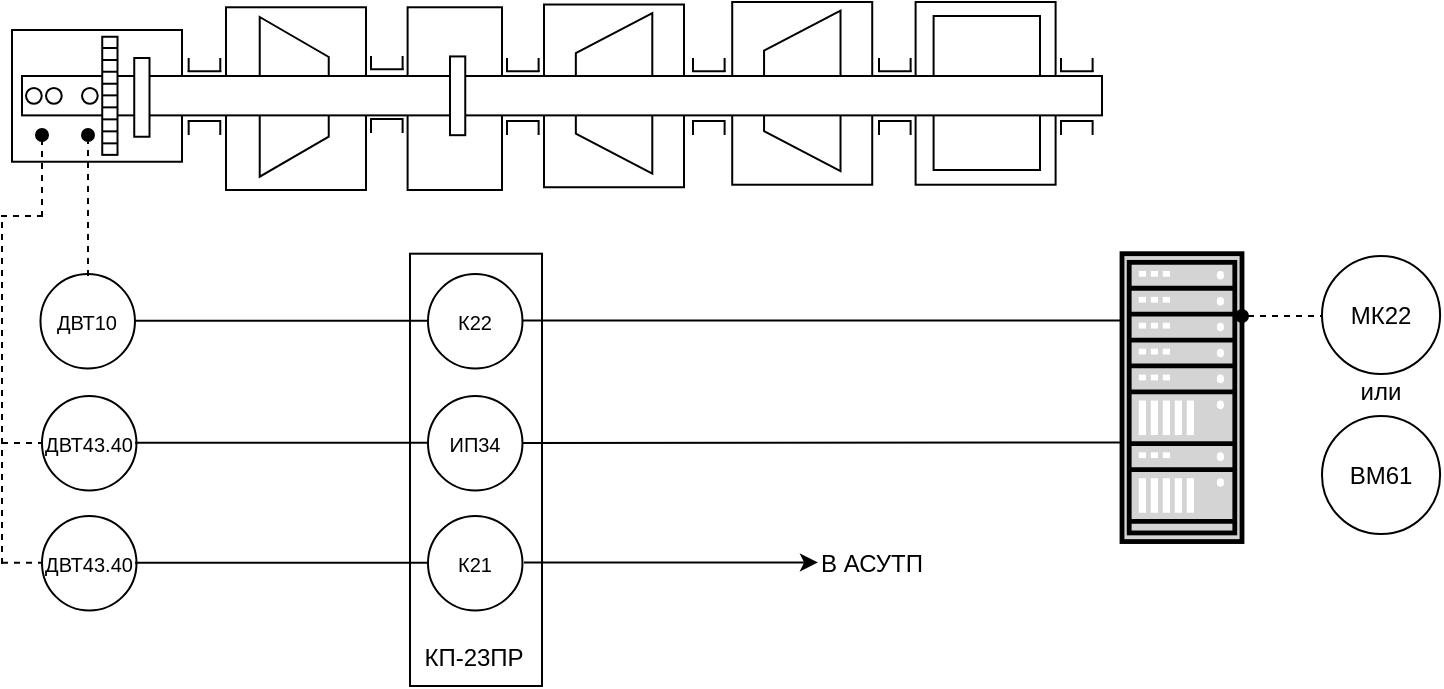 <mxfile version="14.5.1" type="device"><diagram id="3vm6Fwl3F358s-dc9z6i" name="Страница 1"><mxGraphModel dx="1408" dy="809" grid="1" gridSize="10" guides="1" tooltips="1" connect="1" arrows="1" fold="1" page="1" pageScale="1" pageWidth="1169" pageHeight="827" math="0" shadow="0"><root><mxCell id="0"/><mxCell id="1" parent="0"/><mxCell id="rhCYjNMu3a3OqRM7OVdl-18" value="Элементы турбины" parent="0"/><mxCell id="rhCYjNMu3a3OqRM7OVdl-70" value="" style="rounded=0;whiteSpace=wrap;html=1;" parent="rhCYjNMu3a3OqRM7OVdl-18" vertex="1"><mxGeometry x="301" y="234.26" width="70" height="91.36" as="geometry"/></mxCell><mxCell id="rhCYjNMu3a3OqRM7OVdl-38" value="" style="rounded=0;whiteSpace=wrap;html=1;" parent="rhCYjNMu3a3OqRM7OVdl-18" vertex="1"><mxGeometry x="142" y="235.64" width="70" height="91.36" as="geometry"/></mxCell><mxCell id="rhCYjNMu3a3OqRM7OVdl-19" value="" style="rounded=0;whiteSpace=wrap;html=1;" parent="rhCYjNMu3a3OqRM7OVdl-18" vertex="1"><mxGeometry x="35" y="247" width="85" height="65.87" as="geometry"/></mxCell><mxCell id="rhCYjNMu3a3OqRM7OVdl-35" value="" style="shape=trapezoid;perimeter=trapezoidPerimeter;whiteSpace=wrap;html=1;fixedSize=1;rotation=90;" parent="rhCYjNMu3a3OqRM7OVdl-18" vertex="1"><mxGeometry x="136.18" y="263.18" width="79.87" height="34.51" as="geometry"/></mxCell><mxCell id="rhCYjNMu3a3OqRM7OVdl-36" value="" style="shape=trapezoid;perimeter=trapezoidPerimeter;whiteSpace=wrap;html=1;fixedSize=1;rotation=270;" parent="rhCYjNMu3a3OqRM7OVdl-18" vertex="1"><mxGeometry x="295.89" y="259.57" width="80.29" height="38.23" as="geometry"/></mxCell><mxCell id="rhCYjNMu3a3OqRM7OVdl-48" value="" style="group" parent="rhCYjNMu3a3OqRM7OVdl-18" vertex="1" connectable="0"><mxGeometry x="122.834" y="292" width="16.5" height="7.5" as="geometry"/></mxCell><mxCell id="rhCYjNMu3a3OqRM7OVdl-49" value="" style="endArrow=none;html=1;" parent="rhCYjNMu3a3OqRM7OVdl-48" edge="1"><mxGeometry width="50" height="50" relative="1" as="geometry"><mxPoint y="0.5" as="sourcePoint"/><mxPoint x="16.5" y="0.5" as="targetPoint"/></mxGeometry></mxCell><mxCell id="rhCYjNMu3a3OqRM7OVdl-50" value="" style="endArrow=none;html=1;" parent="rhCYjNMu3a3OqRM7OVdl-48" edge="1"><mxGeometry width="50" height="50" relative="1" as="geometry"><mxPoint x="0.5" y="7.5" as="sourcePoint"/><mxPoint x="0.5" y="0.5" as="targetPoint"/></mxGeometry></mxCell><mxCell id="rhCYjNMu3a3OqRM7OVdl-51" value="" style="endArrow=none;html=1;" parent="rhCYjNMu3a3OqRM7OVdl-48" edge="1"><mxGeometry width="50" height="50" relative="1" as="geometry"><mxPoint x="16.3" y="7.5" as="sourcePoint"/><mxPoint x="16.3" as="targetPoint"/></mxGeometry></mxCell><mxCell id="rhCYjNMu3a3OqRM7OVdl-52" value="" style="group" parent="rhCYjNMu3a3OqRM7OVdl-18" vertex="1" connectable="0"><mxGeometry x="122.834" y="261" width="16.8" height="7" as="geometry"/></mxCell><mxCell id="rhCYjNMu3a3OqRM7OVdl-45" value="" style="endArrow=none;html=1;" parent="rhCYjNMu3a3OqRM7OVdl-52" edge="1"><mxGeometry x="-0.5" y="6.5" width="50" height="50" as="geometry"><mxPoint y="6.6" as="sourcePoint"/><mxPoint x="16.8" y="6.6" as="targetPoint"/></mxGeometry></mxCell><mxCell id="rhCYjNMu3a3OqRM7OVdl-46" value="" style="endArrow=none;html=1;" parent="rhCYjNMu3a3OqRM7OVdl-52" edge="1"><mxGeometry y="-0.5" width="50" height="50" as="geometry"><mxPoint x="0.5" y="7" as="sourcePoint"/><mxPoint x="0.5" as="targetPoint"/></mxGeometry></mxCell><mxCell id="rhCYjNMu3a3OqRM7OVdl-47" value="" style="endArrow=none;html=1;" parent="rhCYjNMu3a3OqRM7OVdl-52" edge="1"><mxGeometry y="-0.5" width="50" height="50" as="geometry"><mxPoint x="16.3" y="7" as="sourcePoint"/><mxPoint x="16.3" as="targetPoint"/></mxGeometry></mxCell><mxCell id="rhCYjNMu3a3OqRM7OVdl-53" value="" style="group" parent="rhCYjNMu3a3OqRM7OVdl-18" vertex="1" connectable="0"><mxGeometry x="214.004" y="291" width="16.5" height="7.5" as="geometry"/></mxCell><mxCell id="rhCYjNMu3a3OqRM7OVdl-54" value="" style="endArrow=none;html=1;" parent="rhCYjNMu3a3OqRM7OVdl-53" edge="1"><mxGeometry width="50" height="50" relative="1" as="geometry"><mxPoint y="0.5" as="sourcePoint"/><mxPoint x="16.5" y="0.5" as="targetPoint"/></mxGeometry></mxCell><mxCell id="rhCYjNMu3a3OqRM7OVdl-55" value="" style="endArrow=none;html=1;" parent="rhCYjNMu3a3OqRM7OVdl-53" edge="1"><mxGeometry width="50" height="50" relative="1" as="geometry"><mxPoint x="0.5" y="7.5" as="sourcePoint"/><mxPoint x="0.5" y="0.5" as="targetPoint"/></mxGeometry></mxCell><mxCell id="rhCYjNMu3a3OqRM7OVdl-56" value="" style="endArrow=none;html=1;" parent="rhCYjNMu3a3OqRM7OVdl-53" edge="1"><mxGeometry width="50" height="50" relative="1" as="geometry"><mxPoint x="16.3" y="7.5" as="sourcePoint"/><mxPoint x="16.3" as="targetPoint"/></mxGeometry></mxCell><mxCell id="rhCYjNMu3a3OqRM7OVdl-57" value="" style="group" parent="rhCYjNMu3a3OqRM7OVdl-18" vertex="1" connectable="0"><mxGeometry x="214.004" y="260" width="16.8" height="7" as="geometry"/></mxCell><mxCell id="rhCYjNMu3a3OqRM7OVdl-58" value="" style="endArrow=none;html=1;" parent="rhCYjNMu3a3OqRM7OVdl-57" edge="1"><mxGeometry x="-0.5" y="6.5" width="50" height="50" as="geometry"><mxPoint y="6.6" as="sourcePoint"/><mxPoint x="16.8" y="6.6" as="targetPoint"/></mxGeometry></mxCell><mxCell id="rhCYjNMu3a3OqRM7OVdl-59" value="" style="endArrow=none;html=1;" parent="rhCYjNMu3a3OqRM7OVdl-57" edge="1"><mxGeometry y="-0.5" width="50" height="50" as="geometry"><mxPoint x="0.5" y="7" as="sourcePoint"/><mxPoint x="0.5" as="targetPoint"/></mxGeometry></mxCell><mxCell id="rhCYjNMu3a3OqRM7OVdl-60" value="" style="endArrow=none;html=1;" parent="rhCYjNMu3a3OqRM7OVdl-57" edge="1"><mxGeometry y="-0.5" width="50" height="50" as="geometry"><mxPoint x="16.3" y="7" as="sourcePoint"/><mxPoint x="16.3" as="targetPoint"/></mxGeometry></mxCell><mxCell id="rhCYjNMu3a3OqRM7OVdl-61" value="" style="rounded=0;whiteSpace=wrap;html=1;" parent="rhCYjNMu3a3OqRM7OVdl-18" vertex="1"><mxGeometry x="232.8" y="235.64" width="47.2" height="91.36" as="geometry"/></mxCell><mxCell id="rhCYjNMu3a3OqRM7OVdl-62" value="" style="group" parent="rhCYjNMu3a3OqRM7OVdl-18" vertex="1" connectable="0"><mxGeometry x="282.004" y="292" width="16.5" height="7.5" as="geometry"/></mxCell><mxCell id="rhCYjNMu3a3OqRM7OVdl-63" value="" style="endArrow=none;html=1;" parent="rhCYjNMu3a3OqRM7OVdl-62" edge="1"><mxGeometry width="50" height="50" relative="1" as="geometry"><mxPoint y="0.5" as="sourcePoint"/><mxPoint x="16.5" y="0.5" as="targetPoint"/></mxGeometry></mxCell><mxCell id="rhCYjNMu3a3OqRM7OVdl-64" value="" style="endArrow=none;html=1;" parent="rhCYjNMu3a3OqRM7OVdl-62" edge="1"><mxGeometry width="50" height="50" relative="1" as="geometry"><mxPoint x="0.5" y="7.5" as="sourcePoint"/><mxPoint x="0.5" y="0.5" as="targetPoint"/></mxGeometry></mxCell><mxCell id="rhCYjNMu3a3OqRM7OVdl-65" value="" style="endArrow=none;html=1;" parent="rhCYjNMu3a3OqRM7OVdl-62" edge="1"><mxGeometry width="50" height="50" relative="1" as="geometry"><mxPoint x="16.3" y="7.5" as="sourcePoint"/><mxPoint x="16.3" as="targetPoint"/></mxGeometry></mxCell><mxCell id="rhCYjNMu3a3OqRM7OVdl-66" value="" style="group" parent="rhCYjNMu3a3OqRM7OVdl-18" vertex="1" connectable="0"><mxGeometry x="282.004" y="261" width="16.8" height="7" as="geometry"/></mxCell><mxCell id="rhCYjNMu3a3OqRM7OVdl-67" value="" style="endArrow=none;html=1;" parent="rhCYjNMu3a3OqRM7OVdl-66" edge="1"><mxGeometry x="-0.5" y="6.5" width="50" height="50" as="geometry"><mxPoint y="6.6" as="sourcePoint"/><mxPoint x="16.8" y="6.6" as="targetPoint"/></mxGeometry></mxCell><mxCell id="rhCYjNMu3a3OqRM7OVdl-68" value="" style="endArrow=none;html=1;" parent="rhCYjNMu3a3OqRM7OVdl-66" edge="1"><mxGeometry y="-0.5" width="50" height="50" as="geometry"><mxPoint x="0.5" y="7" as="sourcePoint"/><mxPoint x="0.5" as="targetPoint"/></mxGeometry></mxCell><mxCell id="rhCYjNMu3a3OqRM7OVdl-69" value="" style="endArrow=none;html=1;" parent="rhCYjNMu3a3OqRM7OVdl-66" edge="1"><mxGeometry y="-0.5" width="50" height="50" as="geometry"><mxPoint x="16.3" y="7" as="sourcePoint"/><mxPoint x="16.3" as="targetPoint"/></mxGeometry></mxCell><mxCell id="rhCYjNMu3a3OqRM7OVdl-72" value="" style="group" parent="rhCYjNMu3a3OqRM7OVdl-18" vertex="1" connectable="0"><mxGeometry x="375.004" y="292" width="16.5" height="7.5" as="geometry"/></mxCell><mxCell id="rhCYjNMu3a3OqRM7OVdl-73" value="" style="endArrow=none;html=1;" parent="rhCYjNMu3a3OqRM7OVdl-72" edge="1"><mxGeometry width="50" height="50" relative="1" as="geometry"><mxPoint y="0.5" as="sourcePoint"/><mxPoint x="16.5" y="0.5" as="targetPoint"/></mxGeometry></mxCell><mxCell id="rhCYjNMu3a3OqRM7OVdl-74" value="" style="endArrow=none;html=1;" parent="rhCYjNMu3a3OqRM7OVdl-72" edge="1"><mxGeometry width="50" height="50" relative="1" as="geometry"><mxPoint x="0.5" y="7.5" as="sourcePoint"/><mxPoint x="0.5" y="0.5" as="targetPoint"/></mxGeometry></mxCell><mxCell id="rhCYjNMu3a3OqRM7OVdl-75" value="" style="endArrow=none;html=1;" parent="rhCYjNMu3a3OqRM7OVdl-72" edge="1"><mxGeometry width="50" height="50" relative="1" as="geometry"><mxPoint x="16.3" y="7.5" as="sourcePoint"/><mxPoint x="16.3" as="targetPoint"/></mxGeometry></mxCell><mxCell id="rhCYjNMu3a3OqRM7OVdl-76" value="" style="group" parent="rhCYjNMu3a3OqRM7OVdl-18" vertex="1" connectable="0"><mxGeometry x="375.004" y="261" width="16.8" height="7" as="geometry"/></mxCell><mxCell id="rhCYjNMu3a3OqRM7OVdl-77" value="" style="endArrow=none;html=1;" parent="rhCYjNMu3a3OqRM7OVdl-76" edge="1"><mxGeometry x="-0.5" y="6.5" width="50" height="50" as="geometry"><mxPoint y="6.6" as="sourcePoint"/><mxPoint x="16.8" y="6.6" as="targetPoint"/></mxGeometry></mxCell><mxCell id="rhCYjNMu3a3OqRM7OVdl-78" value="" style="endArrow=none;html=1;" parent="rhCYjNMu3a3OqRM7OVdl-76" edge="1"><mxGeometry y="-0.5" width="50" height="50" as="geometry"><mxPoint x="0.5" y="7" as="sourcePoint"/><mxPoint x="0.5" as="targetPoint"/></mxGeometry></mxCell><mxCell id="rhCYjNMu3a3OqRM7OVdl-79" value="" style="endArrow=none;html=1;" parent="rhCYjNMu3a3OqRM7OVdl-76" edge="1"><mxGeometry y="-0.5" width="50" height="50" as="geometry"><mxPoint x="16.3" y="7" as="sourcePoint"/><mxPoint x="16.3" as="targetPoint"/></mxGeometry></mxCell><mxCell id="rhCYjNMu3a3OqRM7OVdl-80" value="" style="rounded=0;whiteSpace=wrap;html=1;" parent="rhCYjNMu3a3OqRM7OVdl-18" vertex="1"><mxGeometry x="395.11" y="233" width="70" height="91.36" as="geometry"/></mxCell><mxCell id="rhCYjNMu3a3OqRM7OVdl-81" value="" style="shape=trapezoid;perimeter=trapezoidPerimeter;whiteSpace=wrap;html=1;fixedSize=1;rotation=270;" parent="rhCYjNMu3a3OqRM7OVdl-18" vertex="1"><mxGeometry x="390" y="258.31" width="80.29" height="38.23" as="geometry"/></mxCell><mxCell id="rhCYjNMu3a3OqRM7OVdl-90" value="" style="group" parent="rhCYjNMu3a3OqRM7OVdl-18" vertex="1" connectable="0"><mxGeometry x="468.004" y="292" width="16.5" height="7.5" as="geometry"/></mxCell><mxCell id="rhCYjNMu3a3OqRM7OVdl-91" value="" style="endArrow=none;html=1;" parent="rhCYjNMu3a3OqRM7OVdl-90" edge="1"><mxGeometry width="50" height="50" relative="1" as="geometry"><mxPoint y="0.5" as="sourcePoint"/><mxPoint x="16.5" y="0.5" as="targetPoint"/></mxGeometry></mxCell><mxCell id="rhCYjNMu3a3OqRM7OVdl-92" value="" style="endArrow=none;html=1;" parent="rhCYjNMu3a3OqRM7OVdl-90" edge="1"><mxGeometry width="50" height="50" relative="1" as="geometry"><mxPoint x="0.5" y="7.5" as="sourcePoint"/><mxPoint x="0.5" y="0.5" as="targetPoint"/></mxGeometry></mxCell><mxCell id="rhCYjNMu3a3OqRM7OVdl-93" value="" style="endArrow=none;html=1;" parent="rhCYjNMu3a3OqRM7OVdl-90" edge="1"><mxGeometry width="50" height="50" relative="1" as="geometry"><mxPoint x="16.3" y="7.5" as="sourcePoint"/><mxPoint x="16.3" as="targetPoint"/></mxGeometry></mxCell><mxCell id="rhCYjNMu3a3OqRM7OVdl-94" value="" style="group" parent="rhCYjNMu3a3OqRM7OVdl-18" vertex="1" connectable="0"><mxGeometry x="468.004" y="261" width="16.8" height="7" as="geometry"/></mxCell><mxCell id="rhCYjNMu3a3OqRM7OVdl-95" value="" style="endArrow=none;html=1;" parent="rhCYjNMu3a3OqRM7OVdl-94" edge="1"><mxGeometry x="-0.5" y="6.5" width="50" height="50" as="geometry"><mxPoint y="6.6" as="sourcePoint"/><mxPoint x="16.8" y="6.6" as="targetPoint"/></mxGeometry></mxCell><mxCell id="rhCYjNMu3a3OqRM7OVdl-96" value="" style="endArrow=none;html=1;" parent="rhCYjNMu3a3OqRM7OVdl-94" edge="1"><mxGeometry y="-0.5" width="50" height="50" as="geometry"><mxPoint x="0.5" y="7" as="sourcePoint"/><mxPoint x="0.5" as="targetPoint"/></mxGeometry></mxCell><mxCell id="rhCYjNMu3a3OqRM7OVdl-97" value="" style="endArrow=none;html=1;" parent="rhCYjNMu3a3OqRM7OVdl-94" edge="1"><mxGeometry y="-0.5" width="50" height="50" as="geometry"><mxPoint x="16.3" y="7" as="sourcePoint"/><mxPoint x="16.3" as="targetPoint"/></mxGeometry></mxCell><mxCell id="rhCYjNMu3a3OqRM7OVdl-98" value="" style="rounded=0;whiteSpace=wrap;html=1;" parent="rhCYjNMu3a3OqRM7OVdl-18" vertex="1"><mxGeometry x="486.8" y="233" width="70" height="91.36" as="geometry"/></mxCell><mxCell id="rhCYjNMu3a3OqRM7OVdl-99" value="" style="rounded=0;whiteSpace=wrap;html=1;" parent="rhCYjNMu3a3OqRM7OVdl-18" vertex="1"><mxGeometry x="495.8" y="240" width="53.2" height="77" as="geometry"/></mxCell><mxCell id="rhCYjNMu3a3OqRM7OVdl-108" value="" style="group" parent="rhCYjNMu3a3OqRM7OVdl-18" vertex="1" connectable="0"><mxGeometry x="559.004" y="292" width="16.5" height="7.5" as="geometry"/></mxCell><mxCell id="rhCYjNMu3a3OqRM7OVdl-109" value="" style="endArrow=none;html=1;" parent="rhCYjNMu3a3OqRM7OVdl-108" edge="1"><mxGeometry width="50" height="50" relative="1" as="geometry"><mxPoint y="0.5" as="sourcePoint"/><mxPoint x="16.5" y="0.5" as="targetPoint"/></mxGeometry></mxCell><mxCell id="rhCYjNMu3a3OqRM7OVdl-110" value="" style="endArrow=none;html=1;" parent="rhCYjNMu3a3OqRM7OVdl-108" edge="1"><mxGeometry width="50" height="50" relative="1" as="geometry"><mxPoint x="0.5" y="7.5" as="sourcePoint"/><mxPoint x="0.5" y="0.5" as="targetPoint"/></mxGeometry></mxCell><mxCell id="rhCYjNMu3a3OqRM7OVdl-111" value="" style="endArrow=none;html=1;" parent="rhCYjNMu3a3OqRM7OVdl-108" edge="1"><mxGeometry width="50" height="50" relative="1" as="geometry"><mxPoint x="16.3" y="7.5" as="sourcePoint"/><mxPoint x="16.3" as="targetPoint"/></mxGeometry></mxCell><mxCell id="rhCYjNMu3a3OqRM7OVdl-112" value="" style="group" parent="rhCYjNMu3a3OqRM7OVdl-18" vertex="1" connectable="0"><mxGeometry x="559.004" y="261" width="16.8" height="7" as="geometry"/></mxCell><mxCell id="rhCYjNMu3a3OqRM7OVdl-113" value="" style="endArrow=none;html=1;" parent="rhCYjNMu3a3OqRM7OVdl-112" edge="1"><mxGeometry x="-0.5" y="6.5" width="50" height="50" as="geometry"><mxPoint y="6.6" as="sourcePoint"/><mxPoint x="16.8" y="6.6" as="targetPoint"/></mxGeometry></mxCell><mxCell id="rhCYjNMu3a3OqRM7OVdl-114" value="" style="endArrow=none;html=1;" parent="rhCYjNMu3a3OqRM7OVdl-112" edge="1"><mxGeometry y="-0.5" width="50" height="50" as="geometry"><mxPoint x="0.5" y="7" as="sourcePoint"/><mxPoint x="0.5" as="targetPoint"/></mxGeometry></mxCell><mxCell id="rhCYjNMu3a3OqRM7OVdl-115" value="" style="endArrow=none;html=1;" parent="rhCYjNMu3a3OqRM7OVdl-112" edge="1"><mxGeometry y="-0.5" width="50" height="50" as="geometry"><mxPoint x="16.3" y="7" as="sourcePoint"/><mxPoint x="16.3" as="targetPoint"/></mxGeometry></mxCell><mxCell id="rhCYjNMu3a3OqRM7OVdl-116" value="" style="endArrow=oval;html=1;endFill=1;dashed=1;" parent="rhCYjNMu3a3OqRM7OVdl-18" edge="1"><mxGeometry width="50" height="50" relative="1" as="geometry"><mxPoint x="50" y="340.5" as="sourcePoint"/><mxPoint x="50" y="299.5" as="targetPoint"/></mxGeometry></mxCell><mxCell id="rhCYjNMu3a3OqRM7OVdl-117" value="" style="endArrow=oval;html=1;endFill=1;dashed=1;" parent="rhCYjNMu3a3OqRM7OVdl-18" edge="1"><mxGeometry width="50" height="50" relative="1" as="geometry"><mxPoint x="73" y="370" as="sourcePoint"/><mxPoint x="73" y="299.5" as="targetPoint"/></mxGeometry></mxCell><mxCell id="rhCYjNMu3a3OqRM7OVdl-1" value="Вал турбоагрегата" parent="0"/><mxCell id="rhCYjNMu3a3OqRM7OVdl-2" value="" style="rounded=0;whiteSpace=wrap;html=1;" parent="rhCYjNMu3a3OqRM7OVdl-1" vertex="1"><mxGeometry x="40" y="270" width="540" height="19.69" as="geometry"/></mxCell><mxCell id="rhCYjNMu3a3OqRM7OVdl-4" value="Элементы на валу" parent="0"/><mxCell id="rhCYjNMu3a3OqRM7OVdl-5" value="" style="ellipse;whiteSpace=wrap;html=1;aspect=fixed;" parent="rhCYjNMu3a3OqRM7OVdl-4" vertex="1"><mxGeometry x="42" y="276" width="7.874" height="7.87" as="geometry"/></mxCell><mxCell id="rhCYjNMu3a3OqRM7OVdl-6" value="" style="ellipse;whiteSpace=wrap;html=1;aspect=fixed;" parent="rhCYjNMu3a3OqRM7OVdl-4" vertex="1"><mxGeometry x="52" y="276" width="7.874" height="7.87" as="geometry"/></mxCell><mxCell id="rhCYjNMu3a3OqRM7OVdl-21" value="" style="ellipse;whiteSpace=wrap;html=1;aspect=fixed;" parent="rhCYjNMu3a3OqRM7OVdl-4" vertex="1"><mxGeometry x="70" y="276" width="7.87" height="7.874" as="geometry"/></mxCell><mxCell id="rhCYjNMu3a3OqRM7OVdl-23" value="" style="group" parent="rhCYjNMu3a3OqRM7OVdl-4" vertex="1" connectable="0"><mxGeometry x="80.0" y="250.38" width="7.874" height="59.055" as="geometry"/></mxCell><mxCell id="rhCYjNMu3a3OqRM7OVdl-7" value="" style="whiteSpace=wrap;html=1;" parent="rhCYjNMu3a3OqRM7OVdl-23" vertex="1"><mxGeometry x="0.121" width="7.631" height="59.055" as="geometry"/></mxCell><mxCell id="rhCYjNMu3a3OqRM7OVdl-9" value="" style="endArrow=none;html=1;" parent="rhCYjNMu3a3OqRM7OVdl-23" edge="1"><mxGeometry width="50" height="50" relative="1" as="geometry"><mxPoint x="0.121" y="5.62" as="sourcePoint"/><mxPoint x="7.874" y="5.62" as="targetPoint"/></mxGeometry></mxCell><mxCell id="rhCYjNMu3a3OqRM7OVdl-10" value="" style="endArrow=none;html=1;" parent="rhCYjNMu3a3OqRM7OVdl-23" edge="1"><mxGeometry width="50" height="50" relative="1" as="geometry"><mxPoint x="0.121" y="11.62" as="sourcePoint"/><mxPoint x="7.874" y="11.62" as="targetPoint"/></mxGeometry></mxCell><mxCell id="rhCYjNMu3a3OqRM7OVdl-11" value="" style="endArrow=none;html=1;" parent="rhCYjNMu3a3OqRM7OVdl-23" edge="1"><mxGeometry width="50" height="50" relative="1" as="geometry"><mxPoint x="0.121" y="17.49" as="sourcePoint"/><mxPoint x="7.874" y="17.49" as="targetPoint"/></mxGeometry></mxCell><mxCell id="rhCYjNMu3a3OqRM7OVdl-12" value="" style="endArrow=none;html=1;" parent="rhCYjNMu3a3OqRM7OVdl-23" edge="1"><mxGeometry width="50" height="50" relative="1" as="geometry"><mxPoint x="0.121" y="23.49" as="sourcePoint"/><mxPoint x="7.874" y="23.49" as="targetPoint"/></mxGeometry></mxCell><mxCell id="rhCYjNMu3a3OqRM7OVdl-13" value="" style="endArrow=none;html=1;" parent="rhCYjNMu3a3OqRM7OVdl-23" edge="1"><mxGeometry width="50" height="50" relative="1" as="geometry"><mxPoint y="29.3" as="sourcePoint"/><mxPoint x="7.753" y="29.3" as="targetPoint"/></mxGeometry></mxCell><mxCell id="rhCYjNMu3a3OqRM7OVdl-14" value="" style="endArrow=none;html=1;" parent="rhCYjNMu3a3OqRM7OVdl-23" edge="1"><mxGeometry width="50" height="50" relative="1" as="geometry"><mxPoint y="35.3" as="sourcePoint"/><mxPoint x="7.753" y="35.3" as="targetPoint"/></mxGeometry></mxCell><mxCell id="rhCYjNMu3a3OqRM7OVdl-15" value="" style="endArrow=none;html=1;" parent="rhCYjNMu3a3OqRM7OVdl-23" edge="1"><mxGeometry width="50" height="50" relative="1" as="geometry"><mxPoint x="0.121" y="41.3" as="sourcePoint"/><mxPoint x="7.874" y="41.3" as="targetPoint"/></mxGeometry></mxCell><mxCell id="rhCYjNMu3a3OqRM7OVdl-16" value="" style="endArrow=none;html=1;" parent="rhCYjNMu3a3OqRM7OVdl-23" edge="1"><mxGeometry width="50" height="50" relative="1" as="geometry"><mxPoint x="0.121" y="47.3" as="sourcePoint"/><mxPoint x="7.874" y="47.3" as="targetPoint"/></mxGeometry></mxCell><mxCell id="rhCYjNMu3a3OqRM7OVdl-17" value="" style="endArrow=none;html=1;" parent="rhCYjNMu3a3OqRM7OVdl-23" edge="1"><mxGeometry width="50" height="50" relative="1" as="geometry"><mxPoint y="53.3" as="sourcePoint"/><mxPoint x="7.753" y="53.3" as="targetPoint"/></mxGeometry></mxCell><mxCell id="rhCYjNMu3a3OqRM7OVdl-25" value="" style="whiteSpace=wrap;html=1;" parent="rhCYjNMu3a3OqRM7OVdl-4" vertex="1"><mxGeometry x="96.121" y="261" width="7.631" height="39.37" as="geometry"/></mxCell><mxCell id="rhCYjNMu3a3OqRM7OVdl-71" value="" style="whiteSpace=wrap;html=1;" parent="rhCYjNMu3a3OqRM7OVdl-4" vertex="1"><mxGeometry x="254.001" y="260.22" width="7.631" height="39.37" as="geometry"/></mxCell><mxCell id="EfP-BWVLX4MdTRNckvsr-2" value="Автоматизация" parent="0"/><mxCell id="EfP-BWVLX4MdTRNckvsr-12" value="" style="rounded=0;whiteSpace=wrap;html=1;" parent="EfP-BWVLX4MdTRNckvsr-2" vertex="1"><mxGeometry x="234" y="358.85" width="66" height="216.15" as="geometry"/></mxCell><mxCell id="EfP-BWVLX4MdTRNckvsr-3" value="" style="fontColor=#0066CC;verticalAlign=top;verticalLabelPosition=bottom;labelPosition=center;align=center;html=1;outlineConnect=0;gradientColor=none;gradientDirection=north;strokeWidth=1;shape=mxgraph.networks.rack;fillColor=#D4D4D4;sketch=0;shadow=0;" parent="EfP-BWVLX4MdTRNckvsr-2" vertex="1"><mxGeometry x="590" y="358.85" width="60" height="143.93" as="geometry"/></mxCell><mxCell id="EfP-BWVLX4MdTRNckvsr-4" value="&lt;font style=&quot;font-size: 10px&quot;&gt;ДВТ43.40&lt;/font&gt;" style="ellipse;whiteSpace=wrap;html=1;aspect=fixed;shadow=0;sketch=0;strokeColor=#000000;strokeWidth=1;fillColor=none;" parent="EfP-BWVLX4MdTRNckvsr-2" vertex="1"><mxGeometry x="49.995" y="429.997" width="47.244" height="47.25" as="geometry"/></mxCell><mxCell id="EfP-BWVLX4MdTRNckvsr-5" value="&lt;font style=&quot;font-size: 10px&quot;&gt;ДВТ43.40&lt;/font&gt;" style="ellipse;whiteSpace=wrap;html=1;aspect=fixed;shadow=0;sketch=0;strokeColor=#000000;strokeWidth=1;fillColor=none;align=center;" parent="EfP-BWVLX4MdTRNckvsr-2" vertex="1"><mxGeometry x="50.005" y="489.996" width="47.244" height="47.25" as="geometry"/></mxCell><mxCell id="EfP-BWVLX4MdTRNckvsr-8" value="&lt;div&gt;&lt;font style=&quot;font-size: 10px&quot;&gt;ДВТ10&lt;/font&gt;&lt;/div&gt;" style="ellipse;whiteSpace=wrap;html=1;aspect=fixed;shadow=0;sketch=0;strokeColor=#000000;strokeWidth=1;fillColor=none;align=center;" parent="EfP-BWVLX4MdTRNckvsr-2" vertex="1"><mxGeometry x="49.244" y="368.998" width="47.244" height="47.25" as="geometry"/></mxCell><mxCell id="EfP-BWVLX4MdTRNckvsr-9" value="&lt;font style=&quot;font-size: 10px&quot;&gt;ИП34&lt;/font&gt;" style="ellipse;whiteSpace=wrap;html=1;aspect=fixed;shadow=0;sketch=0;strokeColor=#000000;strokeWidth=1;fillColor=none;" parent="EfP-BWVLX4MdTRNckvsr-2" vertex="1"><mxGeometry x="242.995" y="429.997" width="47.244" height="47.25" as="geometry"/></mxCell><mxCell id="EfP-BWVLX4MdTRNckvsr-10" value="&lt;font style=&quot;font-size: 10px&quot;&gt;К21&lt;/font&gt;" style="ellipse;whiteSpace=wrap;html=1;aspect=fixed;shadow=0;sketch=0;strokeColor=#000000;strokeWidth=1;fillColor=none;align=center;" parent="EfP-BWVLX4MdTRNckvsr-2" vertex="1"><mxGeometry x="242.995" y="489.996" width="47.244" height="47.25" as="geometry"/></mxCell><mxCell id="EfP-BWVLX4MdTRNckvsr-11" value="&lt;div&gt;&lt;font style=&quot;font-size: 10px&quot;&gt;К22&lt;/font&gt;&lt;/div&gt;" style="ellipse;whiteSpace=wrap;html=1;aspect=fixed;shadow=0;sketch=0;strokeColor=#000000;strokeWidth=1;fillColor=none;align=center;" parent="EfP-BWVLX4MdTRNckvsr-2" vertex="1"><mxGeometry x="242.997" y="368.998" width="47.244" height="47.25" as="geometry"/></mxCell><mxCell id="EfP-BWVLX4MdTRNckvsr-13" value="&lt;font style=&quot;font-size: 12px&quot;&gt;МК22&lt;/font&gt;" style="ellipse;whiteSpace=wrap;html=1;aspect=fixed;shadow=0;sketch=0;strokeColor=#000000;strokeWidth=1;fillColor=none;" parent="EfP-BWVLX4MdTRNckvsr-2" vertex="1"><mxGeometry x="689.995" y="359.997" width="59.055" height="59.06" as="geometry"/></mxCell><mxCell id="EfP-BWVLX4MdTRNckvsr-14" value="&lt;div&gt;&lt;font style=&quot;font-size: 12px&quot;&gt;ВМ61&lt;/font&gt;&lt;/div&gt;" style="ellipse;whiteSpace=wrap;html=1;aspect=fixed;shadow=0;sketch=0;strokeColor=#000000;strokeWidth=1;fillColor=none;align=center;" parent="EfP-BWVLX4MdTRNckvsr-2" vertex="1"><mxGeometry x="689.997" y="439.998" width="59.055" height="59.06" as="geometry"/></mxCell><mxCell id="EfP-BWVLX4MdTRNckvsr-18" value="" style="endArrow=none;html=1;" parent="EfP-BWVLX4MdTRNckvsr-2" edge="1"><mxGeometry width="50" height="50" relative="1" as="geometry"><mxPoint x="96.49" y="392.34" as="sourcePoint"/><mxPoint x="243.49" y="392.34" as="targetPoint"/></mxGeometry></mxCell><mxCell id="EfP-BWVLX4MdTRNckvsr-20" value="" style="endArrow=none;html=1;" parent="EfP-BWVLX4MdTRNckvsr-2" edge="1"><mxGeometry width="50" height="50" relative="1" as="geometry"><mxPoint x="96.49" y="453.34" as="sourcePoint"/><mxPoint x="243.49" y="453.34" as="targetPoint"/></mxGeometry></mxCell><mxCell id="EfP-BWVLX4MdTRNckvsr-22" value="" style="endArrow=classic;html=1;endFill=1;" parent="EfP-BWVLX4MdTRNckvsr-2" edge="1"><mxGeometry width="50" height="50" relative="1" as="geometry"><mxPoint x="291.0" y="513.2" as="sourcePoint"/><mxPoint x="438.0" y="513.2" as="targetPoint"/></mxGeometry></mxCell><mxCell id="EfP-BWVLX4MdTRNckvsr-23" value="" style="endArrow=none;html=1;" parent="EfP-BWVLX4MdTRNckvsr-2" edge="1"><mxGeometry width="50" height="50" relative="1" as="geometry"><mxPoint x="96.49" y="513.34" as="sourcePoint"/><mxPoint x="243.49" y="513.34" as="targetPoint"/></mxGeometry></mxCell><mxCell id="EfP-BWVLX4MdTRNckvsr-27" value="" style="endArrow=none;html=1;endFill=0;dashed=1;" parent="EfP-BWVLX4MdTRNckvsr-2" edge="1"><mxGeometry width="50" height="50" relative="1" as="geometry"><mxPoint x="30" y="514" as="sourcePoint"/><mxPoint x="30" y="340" as="targetPoint"/></mxGeometry></mxCell><mxCell id="EfP-BWVLX4MdTRNckvsr-28" value="" style="endArrow=none;html=1;dashed=1;" parent="EfP-BWVLX4MdTRNckvsr-2" edge="1"><mxGeometry width="50" height="50" relative="1" as="geometry"><mxPoint x="30.0" y="513.42" as="sourcePoint"/><mxPoint x="50" y="513.42" as="targetPoint"/></mxGeometry></mxCell><mxCell id="EfP-BWVLX4MdTRNckvsr-30" value="" style="endArrow=none;html=1;dashed=1;" parent="EfP-BWVLX4MdTRNckvsr-2" edge="1"><mxGeometry width="50" height="50" relative="1" as="geometry"><mxPoint x="30.0" y="453.54" as="sourcePoint"/><mxPoint x="50" y="453.54" as="targetPoint"/></mxGeometry></mxCell><mxCell id="EfP-BWVLX4MdTRNckvsr-31" value="" style="endArrow=none;html=1;dashed=1;" parent="EfP-BWVLX4MdTRNckvsr-2" edge="1"><mxGeometry width="50" height="50" relative="1" as="geometry"><mxPoint x="29.5" y="340.0" as="sourcePoint"/><mxPoint x="50" y="340.0" as="targetPoint"/></mxGeometry></mxCell><mxCell id="EfP-BWVLX4MdTRNckvsr-19" value="" style="endArrow=none;html=1;" parent="EfP-BWVLX4MdTRNckvsr-2" edge="1"><mxGeometry width="50" height="50" relative="1" as="geometry"><mxPoint x="290" y="392.21" as="sourcePoint"/><mxPoint x="589" y="392.21" as="targetPoint"/></mxGeometry></mxCell><mxCell id="EfP-BWVLX4MdTRNckvsr-38" value="" style="endArrow=none;html=1;startArrow=oval;startFill=1;dashed=1;" parent="EfP-BWVLX4MdTRNckvsr-2" edge="1"><mxGeometry width="50" height="50" relative="1" as="geometry"><mxPoint x="650.0" y="390" as="sourcePoint"/><mxPoint x="690" y="390" as="targetPoint"/></mxGeometry></mxCell><mxCell id="EfP-BWVLX4MdTRNckvsr-21" value="" style="endArrow=none;html=1;" parent="EfP-BWVLX4MdTRNckvsr-2" edge="1"><mxGeometry width="50" height="50" relative="1" as="geometry"><mxPoint x="290.0" y="453.55" as="sourcePoint"/><mxPoint x="589" y="453.21" as="targetPoint"/></mxGeometry></mxCell><mxCell id="EfP-BWVLX4MdTRNckvsr-15" value="Подписи" parent="0"/><mxCell id="EfP-BWVLX4MdTRNckvsr-25" value="В АСУТП" style="text;html=1;strokeColor=none;fillColor=none;align=center;verticalAlign=middle;whiteSpace=wrap;rounded=0;shadow=0;sketch=0;" parent="EfP-BWVLX4MdTRNckvsr-15" vertex="1"><mxGeometry x="430" y="503.62" width="70" height="20" as="geometry"/></mxCell><mxCell id="EfP-BWVLX4MdTRNckvsr-34" value="КП-23ПР" style="text;html=1;strokeColor=none;fillColor=none;align=center;verticalAlign=middle;whiteSpace=wrap;rounded=0;shadow=0;sketch=0;" parent="EfP-BWVLX4MdTRNckvsr-15" vertex="1"><mxGeometry x="231" y="551" width="70" height="20" as="geometry"/></mxCell><mxCell id="EfP-BWVLX4MdTRNckvsr-36" value="или" style="text;html=1;strokeColor=none;fillColor=none;align=center;verticalAlign=middle;whiteSpace=wrap;rounded=0;shadow=0;sketch=0;" parent="EfP-BWVLX4MdTRNckvsr-15" vertex="1"><mxGeometry x="700" y="418" width="39" height="20" as="geometry"/></mxCell></root></mxGraphModel></diagram></mxfile>